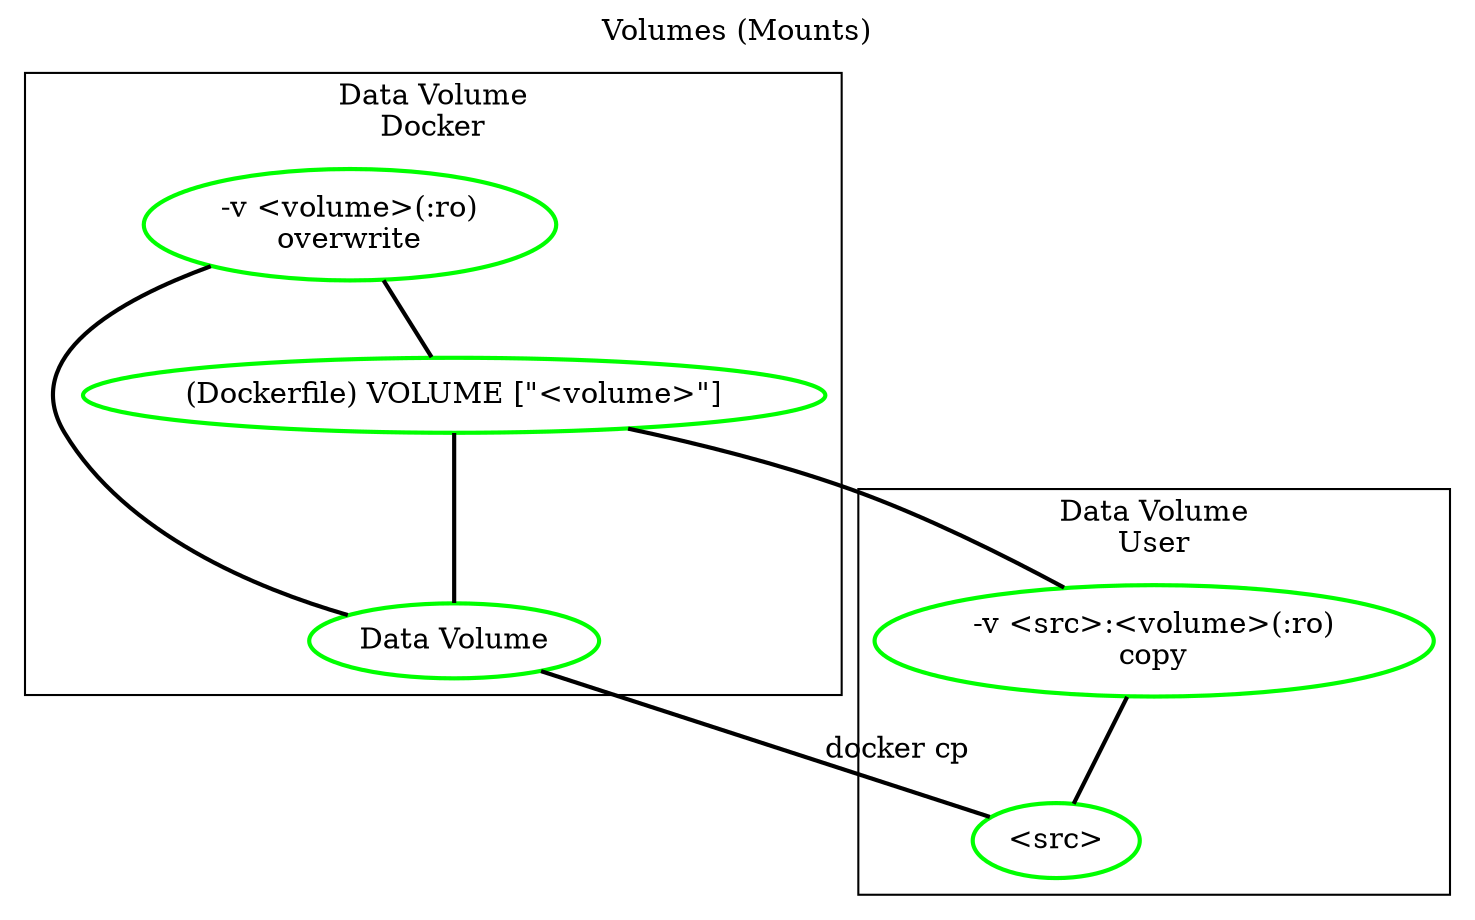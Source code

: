 graph Volumes {
	graph [bb="0 0 781 626", id=Volumes, label="Volumes (Mounts)", labelloc=t, compound=true, color=green];
	node [label="\N", style=bold, color=green];
	edge [constraint=true, style=bold];
	subgraph cluster_Docker {
		graph [label="Data Volume\nDocker",
			color=black];
		VolumeSwitch [label="-v <volume>(:ro)\noverwrite"];
		VolumeCommand [label="(Dockerfile) VOLUME [\"<volume>\"]"];
		DataVolume [label="Data Volume"];
		DataVolume -- VolumeSwitch;
		VolumeCommand -- DataVolume;
		VolumeSwitch -- VolumeCommand;
	}
	subgraph cluster_User {
		graph [label="Data Volume\nUser",
			color=black];
		VolumeSwitchMount [label="-v <src>:<volume>(:ro)\ncopy"];
		VolumeSource [label="<src>"];
		VolumeSwitchMount -- VolumeSource;
	}
	VolumeCommand -- VolumeSwitchMount;
	DataVolume -- VolumeSource [label="docker cp"];
}
